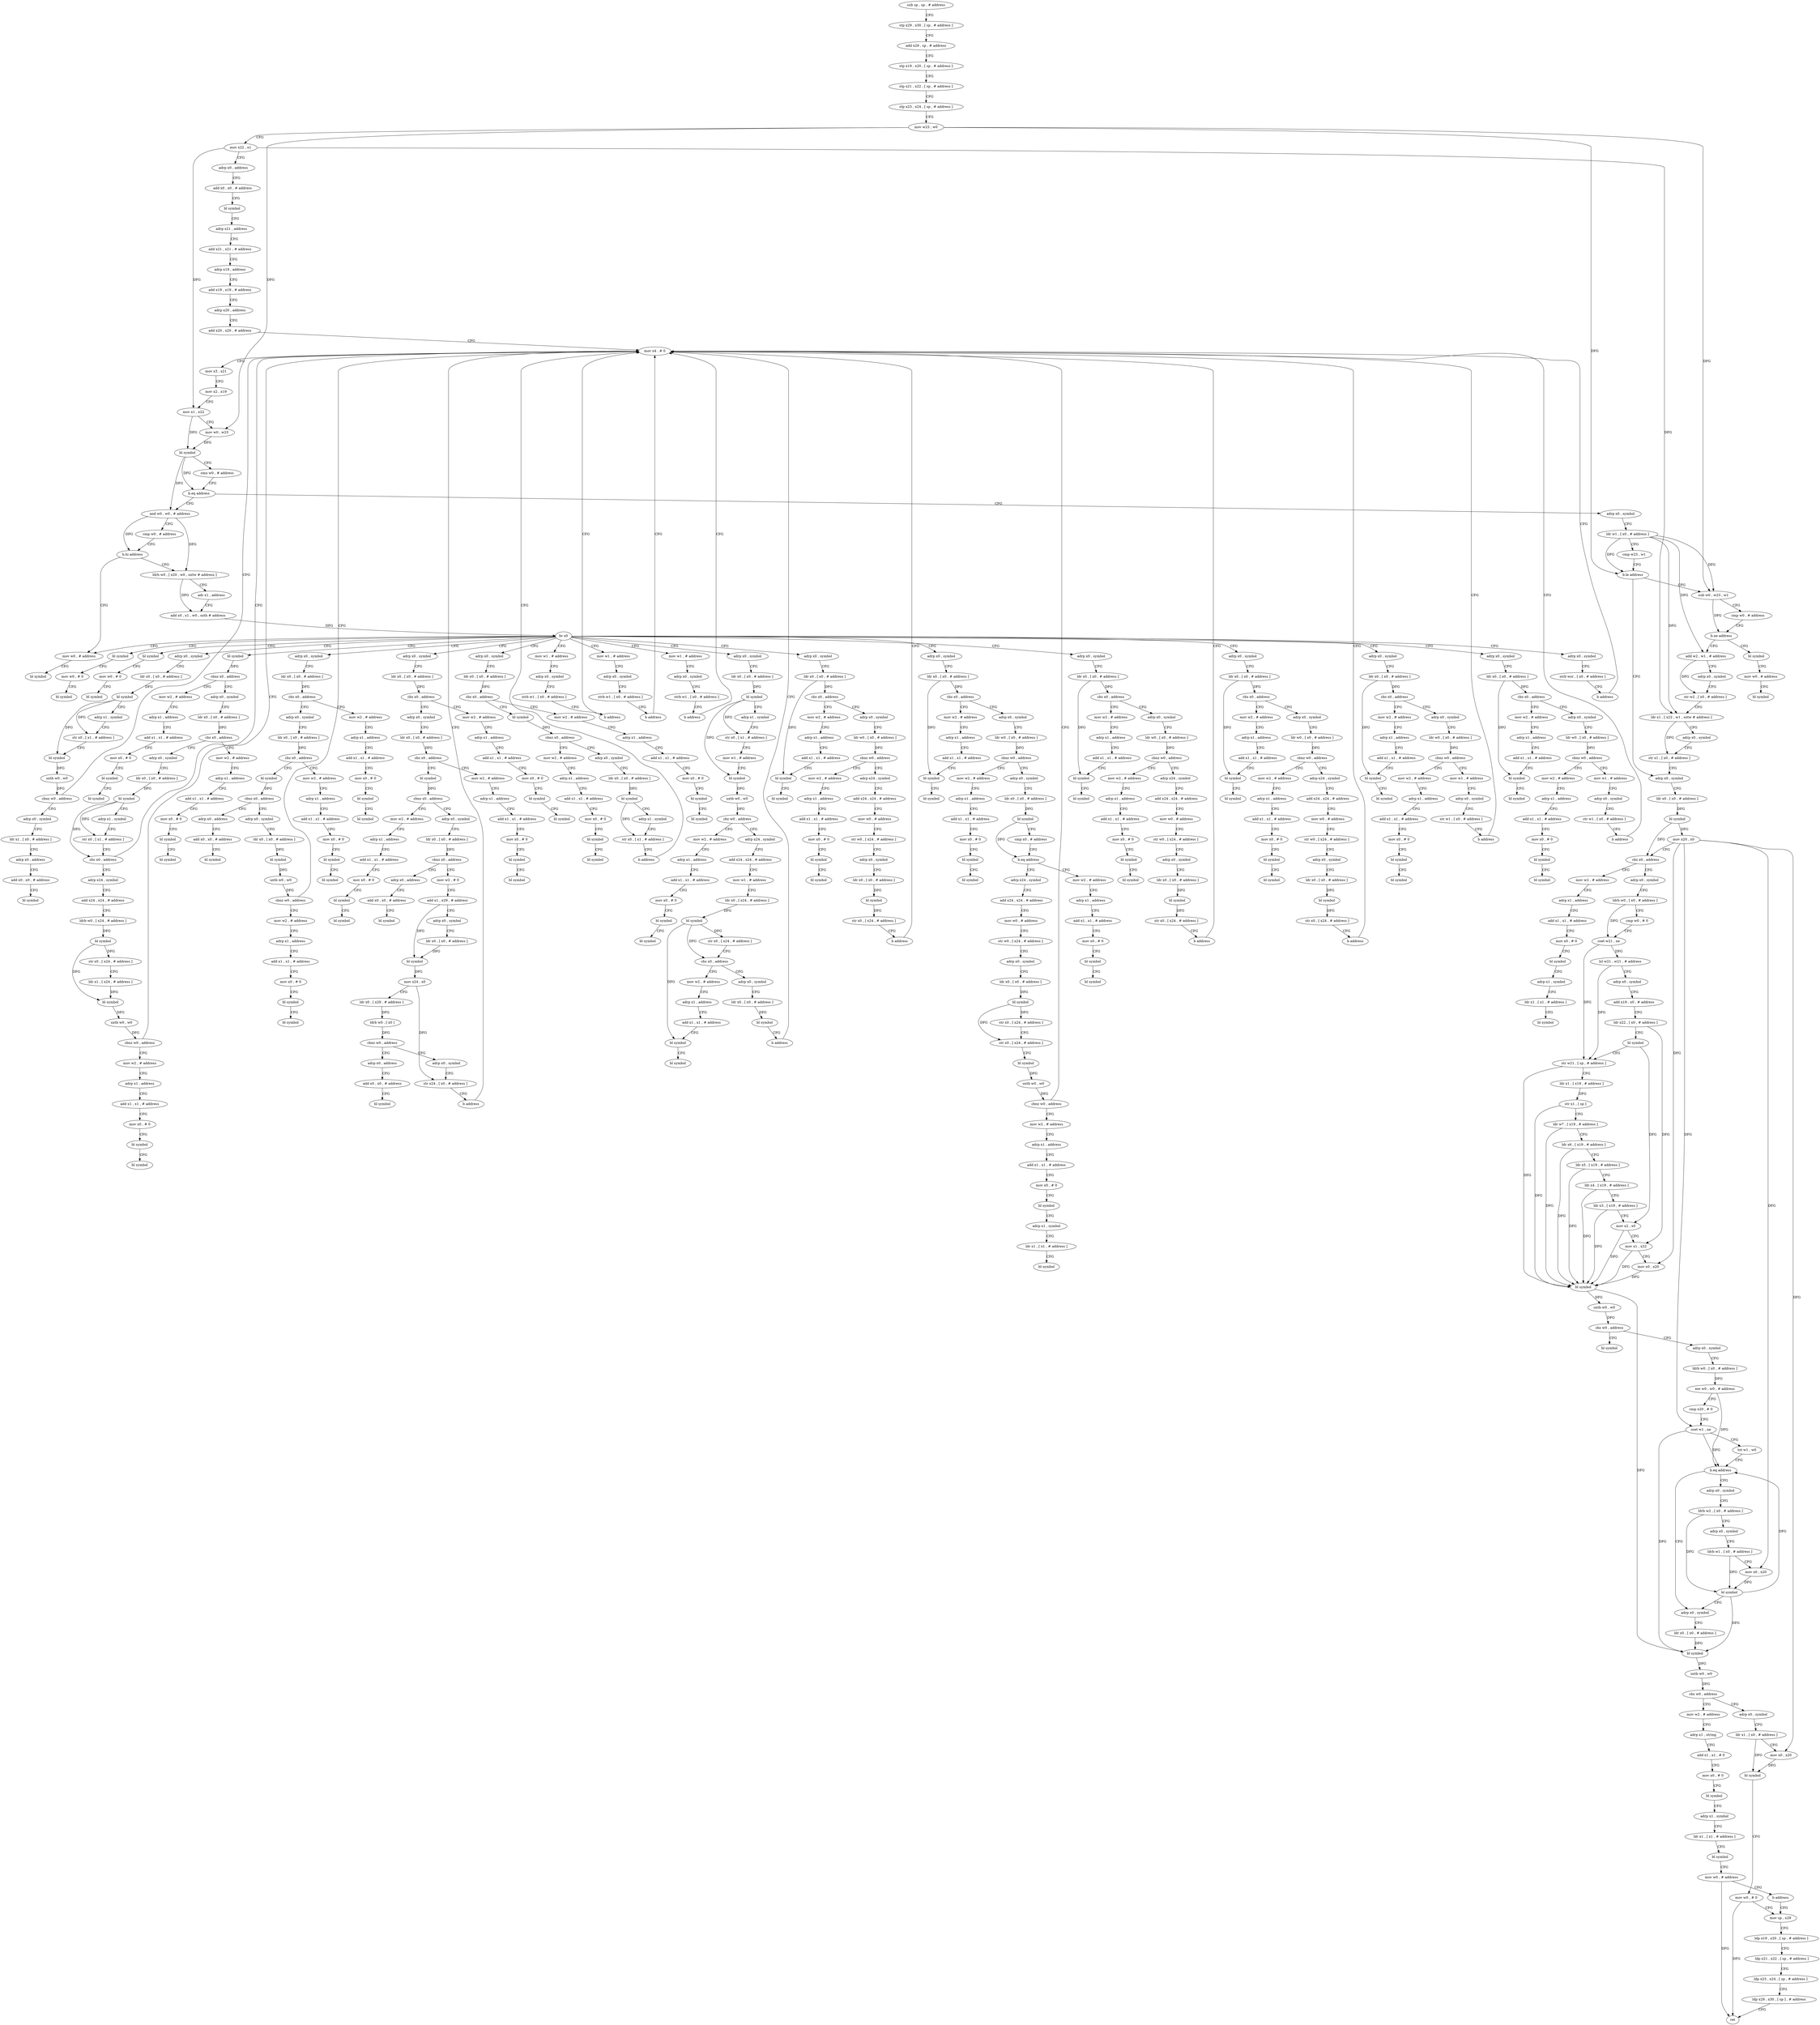 digraph "func" {
"4216676" [label = "sub sp , sp , # address" ]
"4216680" [label = "stp x29 , x30 , [ sp , # address ]" ]
"4216684" [label = "add x29 , sp , # address" ]
"4216688" [label = "stp x19 , x20 , [ sp , # address ]" ]
"4216692" [label = "stp x21 , x22 , [ sp , # address ]" ]
"4216696" [label = "stp x23 , x24 , [ sp , # address ]" ]
"4216700" [label = "mov w23 , w0" ]
"4216704" [label = "mov x22 , x1" ]
"4216708" [label = "adrp x0 , address" ]
"4216712" [label = "add x0 , x0 , # address" ]
"4216716" [label = "bl symbol" ]
"4216720" [label = "adrp x21 , address" ]
"4216724" [label = "add x21 , x21 , # address" ]
"4216728" [label = "adrp x19 , address" ]
"4216732" [label = "add x19 , x19 , # address" ]
"4216736" [label = "adrp x20 , address" ]
"4216740" [label = "add x20 , x20 , # address" ]
"4216744" [label = "mov x4 , # 0" ]
"4218408" [label = "adrp x0 , symbol" ]
"4218412" [label = "ldr w1 , [ x0 , # address ]" ]
"4218416" [label = "cmp w23 , w1" ]
"4218420" [label = "b.le address" ]
"4218460" [label = "adrp x0 , symbol" ]
"4218424" [label = "sub w0 , w23 , w1" ]
"4216776" [label = "and w0 , w0 , # address" ]
"4216780" [label = "cmp w0 , # address" ]
"4216784" [label = "b.hi address" ]
"4218400" [label = "mov w0 , # address" ]
"4216788" [label = "ldrh w0 , [ x20 , w0 , uxtw # address ]" ]
"4218464" [label = "ldr x0 , [ x0 , # address ]" ]
"4218468" [label = "bl symbol" ]
"4218472" [label = "mov x20 , x0" ]
"4218476" [label = "cbz x0 , address" ]
"4218700" [label = "mov w2 , # address" ]
"4218480" [label = "adrp x0 , symbol" ]
"4218428" [label = "cmp w0 , # address" ]
"4218432" [label = "b.ne address" ]
"4218688" [label = "bl symbol" ]
"4218436" [label = "add w2 , w1 , # address" ]
"4218404" [label = "bl symbol" ]
"4216792" [label = "adr x1 , address" ]
"4216796" [label = "add x0 , x1 , w0 , sxth # address" ]
"4216800" [label = "br x0" ]
"4216804" [label = "bl symbol" ]
"4216816" [label = "bl symbol" ]
"4216828" [label = "adrp x0 , symbol" ]
"4216884" [label = "bl symbol" ]
"4217044" [label = "adrp x0 , symbol" ]
"4217188" [label = "adrp x0 , symbol" ]
"4217388" [label = "adrp x0 , symbol" ]
"4217484" [label = "mov w1 , # address" ]
"4217500" [label = "mov w1 , # address" ]
"4217516" [label = "mov w1 , # address" ]
"4217532" [label = "adrp x0 , symbol" ]
"4217664" [label = "adrp x0 , symbol" ]
"4217776" [label = "adrp x0 , symbol" ]
"4217980" [label = "adrp x0 , symbol" ]
"4218092" [label = "adrp x0 , symbol" ]
"4218204" [label = "adrp x0 , symbol" ]
"4218296" [label = "adrp x0 , symbol" ]
"4218388" [label = "adrp x0 , symbol" ]
"4218704" [label = "adrp x1 , address" ]
"4218708" [label = "add x1 , x1 , # address" ]
"4218712" [label = "mov x0 , # 0" ]
"4218716" [label = "bl symbol" ]
"4218720" [label = "adrp x1 , symbol" ]
"4218724" [label = "ldr x1 , [ x1 , # address ]" ]
"4218728" [label = "bl symbol" ]
"4218484" [label = "ldrb w0 , [ x0 , # address ]" ]
"4218488" [label = "cmp w0 , # 0" ]
"4218492" [label = "cset w21 , ne" ]
"4218496" [label = "lsl w21 , w21 , # address" ]
"4218500" [label = "adrp x0 , symbol" ]
"4218504" [label = "add x19 , x0 , # address" ]
"4218508" [label = "ldr x22 , [ x0 , # address ]" ]
"4218512" [label = "bl symbol" ]
"4218516" [label = "str w21 , [ sp , # address ]" ]
"4218520" [label = "ldr x1 , [ x19 , # address ]" ]
"4218524" [label = "str x1 , [ sp ]" ]
"4218528" [label = "ldr w7 , [ x19 , # address ]" ]
"4218532" [label = "ldr x6 , [ x19 , # address ]" ]
"4218536" [label = "ldr x5 , [ x19 , # address ]" ]
"4218540" [label = "ldr x4 , [ x19 , # address ]" ]
"4218544" [label = "ldr x3 , [ x19 , # address ]" ]
"4218548" [label = "mov x2 , x0" ]
"4218552" [label = "mov x1 , x22" ]
"4218556" [label = "mov x0 , x20" ]
"4218560" [label = "bl symbol" ]
"4218564" [label = "uxtb w0 , w0" ]
"4218568" [label = "cbz w0 , address" ]
"4218736" [label = "bl symbol" ]
"4218572" [label = "adrp x0 , symbol" ]
"4218692" [label = "mov w0 , # address" ]
"4218696" [label = "bl symbol" ]
"4218440" [label = "adrp x0 , symbol" ]
"4218444" [label = "str w2 , [ x0 , # address ]" ]
"4218448" [label = "ldr x1 , [ x22 , w1 , sxtw # address ]" ]
"4218452" [label = "adrp x0 , symbol" ]
"4218456" [label = "str x1 , [ x0 , # address ]" ]
"4216808" [label = "mov w0 , # 0" ]
"4216812" [label = "bl symbol" ]
"4216820" [label = "mov w0 , # 0" ]
"4216824" [label = "bl symbol" ]
"4216832" [label = "ldr x0 , [ x0 , # address ]" ]
"4216836" [label = "bl symbol" ]
"4216840" [label = "adrp x1 , symbol" ]
"4216844" [label = "str x0 , [ x1 , # address ]" ]
"4216848" [label = "bl symbol" ]
"4216852" [label = "uxtb w0 , w0" ]
"4216856" [label = "cbnz w0 , address" ]
"4216860" [label = "adrp x0 , symbol" ]
"4216888" [label = "cbnz x0 , address" ]
"4217016" [label = "mov w2 , # address" ]
"4216892" [label = "adrp x0 , symbol" ]
"4217048" [label = "ldr x0 , [ x0 , # address ]" ]
"4217052" [label = "cbz x0 , address" ]
"4217080" [label = "adrp x0 , symbol" ]
"4217056" [label = "mov w2 , # address" ]
"4217192" [label = "ldr x0 , [ x0 , # address ]" ]
"4217196" [label = "cbz x0 , address" ]
"4217224" [label = "adrp x0 , symbol" ]
"4217200" [label = "mov w2 , # address" ]
"4217392" [label = "ldr x0 , [ x0 , # address ]" ]
"4217396" [label = "cbz x0 , address" ]
"4217424" [label = "bl symbol" ]
"4217400" [label = "mov w2 , # address" ]
"4217488" [label = "adrp x0 , symbol" ]
"4217492" [label = "strb w1 , [ x0 , # address ]" ]
"4217496" [label = "b address" ]
"4217504" [label = "adrp x0 , symbol" ]
"4217508" [label = "strb w1 , [ x0 , # address ]" ]
"4217512" [label = "b address" ]
"4217520" [label = "adrp x0 , symbol" ]
"4217524" [label = "strb w1 , [ x0 , # address ]" ]
"4217528" [label = "b address" ]
"4217536" [label = "ldr x0 , [ x0 , # address ]" ]
"4217540" [label = "bl symbol" ]
"4217544" [label = "adrp x1 , symbol" ]
"4217548" [label = "str x0 , [ x1 , # address ]" ]
"4217552" [label = "mov w1 , # address" ]
"4217556" [label = "bl symbol" ]
"4217560" [label = "uxtb w0 , w0" ]
"4217564" [label = "cbz w0 , address" ]
"4217612" [label = "mov w2 , # address" ]
"4217568" [label = "adrp x24 , symbol" ]
"4217668" [label = "ldr x0 , [ x0 , # address ]" ]
"4217672" [label = "cbz x0 , address" ]
"4217724" [label = "mov w2 , # address" ]
"4217676" [label = "adrp x0 , symbol" ]
"4217780" [label = "ldr x0 , [ x0 , # address ]" ]
"4217784" [label = "cbz x0 , address" ]
"4217928" [label = "mov w2 , # address" ]
"4217788" [label = "adrp x0 , symbol" ]
"4217984" [label = "ldr x0 , [ x0 , # address ]" ]
"4217988" [label = "cbz x0 , address" ]
"4218040" [label = "mov w2 , # address" ]
"4217992" [label = "adrp x0 , symbol" ]
"4218096" [label = "ldr x0 , [ x0 , # address ]" ]
"4218100" [label = "cbz x0 , address" ]
"4218152" [label = "mov w2 , # address" ]
"4218104" [label = "adrp x0 , symbol" ]
"4218208" [label = "ldr x0 , [ x0 , # address ]" ]
"4218212" [label = "cbz x0 , address" ]
"4218244" [label = "mov w2 , # address" ]
"4218216" [label = "adrp x0 , symbol" ]
"4218300" [label = "ldr x0 , [ x0 , # address ]" ]
"4218304" [label = "cbz x0 , address" ]
"4218336" [label = "mov w2 , # address" ]
"4218308" [label = "adrp x0 , symbol" ]
"4218392" [label = "strb wzr , [ x0 , # address ]" ]
"4218396" [label = "b address" ]
"4218576" [label = "ldrb w0 , [ x0 , # address ]" ]
"4218580" [label = "eor w0 , w0 , # address" ]
"4218584" [label = "cmp x20 , # 0" ]
"4218588" [label = "cset w1 , ne" ]
"4218592" [label = "tst w1 , w0" ]
"4218596" [label = "b.eq address" ]
"4218624" [label = "adrp x0 , symbol" ]
"4218600" [label = "adrp x0 , symbol" ]
"4216748" [label = "mov x3 , x21" ]
"4216752" [label = "mov x2 , x19" ]
"4216756" [label = "mov x1 , x22" ]
"4216760" [label = "mov w0 , w23" ]
"4216764" [label = "bl symbol" ]
"4216768" [label = "cmn w0 , # address" ]
"4216772" [label = "b.eq address" ]
"4216864" [label = "ldr x1 , [ x0 , # address ]" ]
"4216868" [label = "adrp x0 , address" ]
"4216872" [label = "add x0 , x0 , # address" ]
"4216876" [label = "bl symbol" ]
"4217020" [label = "adrp x1 , address" ]
"4217024" [label = "add x1 , x1 , # address" ]
"4217028" [label = "mov x0 , # 0" ]
"4217032" [label = "bl symbol" ]
"4217036" [label = "bl symbol" ]
"4216896" [label = "ldr x0 , [ x0 , # address ]" ]
"4216900" [label = "cbz x0 , address" ]
"4216928" [label = "adrp x0 , symbol" ]
"4216904" [label = "mov w2 , # address" ]
"4217084" [label = "ldr x0 , [ x0 , # address ]" ]
"4217088" [label = "cbz x0 , address" ]
"4217116" [label = "bl symbol" ]
"4217092" [label = "mov w2 , # address" ]
"4217060" [label = "adrp x1 , address" ]
"4217064" [label = "add x1 , x1 , # address" ]
"4217068" [label = "mov x0 , # 0" ]
"4217072" [label = "bl symbol" ]
"4217076" [label = "bl symbol" ]
"4217228" [label = "ldr x0 , [ x0 , # address ]" ]
"4217232" [label = "cbz x0 , address" ]
"4217260" [label = "bl symbol" ]
"4217236" [label = "mov w2 , # address" ]
"4217204" [label = "adrp x1 , address" ]
"4217208" [label = "add x1 , x1 , # address" ]
"4217212" [label = "mov x0 , # 0" ]
"4217216" [label = "bl symbol" ]
"4217220" [label = "bl symbol" ]
"4217428" [label = "cbnz x0 , address" ]
"4217456" [label = "mov w2 , # address" ]
"4217432" [label = "adrp x0 , symbol" ]
"4217404" [label = "adrp x1 , address" ]
"4217408" [label = "add x1 , x1 , # address" ]
"4217412" [label = "mov x0 , # 0" ]
"4217416" [label = "bl symbol" ]
"4217420" [label = "bl symbol" ]
"4217616" [label = "adrp x1 , address" ]
"4217620" [label = "add x1 , x1 , # address" ]
"4217624" [label = "mov x0 , # 0" ]
"4217628" [label = "bl symbol" ]
"4217632" [label = "bl symbol" ]
"4217572" [label = "add x24 , x24 , # address" ]
"4217576" [label = "mov w1 , # address" ]
"4217580" [label = "ldr x0 , [ x24 , # address ]" ]
"4217584" [label = "bl symbol" ]
"4217588" [label = "str x0 , [ x24 , # address ]" ]
"4217592" [label = "cbz x0 , address" ]
"4217640" [label = "mov w2 , # address" ]
"4217596" [label = "adrp x0 , symbol" ]
"4217728" [label = "adrp x1 , address" ]
"4217732" [label = "add x1 , x1 , # address" ]
"4217736" [label = "bl symbol" ]
"4217740" [label = "bl symbol" ]
"4217680" [label = "ldr w0 , [ x0 , # address ]" ]
"4217684" [label = "cbnz w0 , address" ]
"4217748" [label = "mov w2 , # address" ]
"4217688" [label = "adrp x24 , symbol" ]
"4217932" [label = "adrp x1 , address" ]
"4217936" [label = "add x1 , x1 , # address" ]
"4217940" [label = "bl symbol" ]
"4217944" [label = "bl symbol" ]
"4217792" [label = "ldr w0 , [ x0 , # address ]" ]
"4217796" [label = "cbnz w0 , address" ]
"4217952" [label = "mov w2 , # address" ]
"4217800" [label = "adrp x0 , symbol" ]
"4218044" [label = "adrp x1 , address" ]
"4218048" [label = "add x1 , x1 , # address" ]
"4218052" [label = "bl symbol" ]
"4218056" [label = "bl symbol" ]
"4217996" [label = "ldr w0 , [ x0 , # address ]" ]
"4218000" [label = "cbnz w0 , address" ]
"4218064" [label = "mov w2 , # address" ]
"4218004" [label = "adrp x24 , symbol" ]
"4218156" [label = "adrp x1 , address" ]
"4218160" [label = "add x1 , x1 , # address" ]
"4218164" [label = "bl symbol" ]
"4218168" [label = "bl symbol" ]
"4218108" [label = "ldr w0 , [ x0 , # address ]" ]
"4218112" [label = "cbnz w0 , address" ]
"4218176" [label = "mov w2 , # address" ]
"4218116" [label = "adrp x24 , symbol" ]
"4218248" [label = "adrp x1 , address" ]
"4218252" [label = "add x1 , x1 , # address" ]
"4218256" [label = "bl symbol" ]
"4218260" [label = "bl symbol" ]
"4218220" [label = "ldr w0 , [ x0 , # address ]" ]
"4218224" [label = "cbnz w0 , address" ]
"4218268" [label = "mov w2 , # address" ]
"4218228" [label = "mov w1 , # address" ]
"4218340" [label = "adrp x1 , address" ]
"4218344" [label = "add x1 , x1 , # address" ]
"4218348" [label = "bl symbol" ]
"4218352" [label = "bl symbol" ]
"4218312" [label = "ldr w0 , [ x0 , # address ]" ]
"4218316" [label = "cbnz w0 , address" ]
"4218360" [label = "mov w2 , # address" ]
"4218320" [label = "mov w1 , # address" ]
"4218628" [label = "ldr x0 , [ x0 , # address ]" ]
"4218632" [label = "bl symbol" ]
"4218636" [label = "uxtb w0 , w0" ]
"4218640" [label = "cbz w0 , address" ]
"4218744" [label = "mov w2 , # address" ]
"4218644" [label = "adrp x0 , symbol" ]
"4218604" [label = "ldrb w2 , [ x0 , # address ]" ]
"4218608" [label = "adrp x0 , symbol" ]
"4218612" [label = "ldrb w1 , [ x0 , # address ]" ]
"4218616" [label = "mov x0 , x20" ]
"4218620" [label = "bl symbol" ]
"4216932" [label = "ldr x0 , [ x0 , # address ]" ]
"4216936" [label = "bl symbol" ]
"4216940" [label = "adrp x1 , symbol" ]
"4216944" [label = "str x0 , [ x1 , # address ]" ]
"4216948" [label = "cbz x0 , address" ]
"4216952" [label = "adrp x24 , symbol" ]
"4216908" [label = "adrp x1 , address" ]
"4216912" [label = "add x1 , x1 , # address" ]
"4216916" [label = "mov x0 , # 0" ]
"4216920" [label = "bl symbol" ]
"4216924" [label = "bl symbol" ]
"4217120" [label = "cbnz x0 , address" ]
"4217172" [label = "adrp x0 , address" ]
"4217124" [label = "adrp x0 , symbol" ]
"4217096" [label = "adrp x1 , address" ]
"4217100" [label = "add x1 , x1 , # address" ]
"4217104" [label = "mov x0 , # 0" ]
"4217108" [label = "bl symbol" ]
"4217112" [label = "bl symbol" ]
"4217264" [label = "cbnz x0 , address" ]
"4217328" [label = "mov w2 , # address" ]
"4217268" [label = "adrp x0 , symbol" ]
"4217240" [label = "adrp x1 , address" ]
"4217244" [label = "add x1 , x1 , # address" ]
"4217248" [label = "mov x0 , # 0" ]
"4217252" [label = "bl symbol" ]
"4217256" [label = "bl symbol" ]
"4217460" [label = "adrp x1 , address" ]
"4217464" [label = "add x1 , x1 , # address" ]
"4217468" [label = "mov x0 , # 0" ]
"4217472" [label = "bl symbol" ]
"4217476" [label = "bl symbol" ]
"4217436" [label = "ldr x0 , [ x0 , # address ]" ]
"4217440" [label = "bl symbol" ]
"4217444" [label = "adrp x1 , symbol" ]
"4217448" [label = "str x0 , [ x1 , # address ]" ]
"4217452" [label = "b address" ]
"4217644" [label = "adrp x1 , address" ]
"4217648" [label = "add x1 , x1 , # address" ]
"4217652" [label = "bl symbol" ]
"4217656" [label = "bl symbol" ]
"4217600" [label = "ldr x0 , [ x0 , # address ]" ]
"4217604" [label = "bl symbol" ]
"4217608" [label = "b address" ]
"4217752" [label = "adrp x1 , address" ]
"4217756" [label = "add x1 , x1 , # address" ]
"4217760" [label = "mov x0 , # 0" ]
"4217764" [label = "bl symbol" ]
"4217768" [label = "bl symbol" ]
"4217692" [label = "add x24 , x24 , # address" ]
"4217696" [label = "mov w0 , # address" ]
"4217700" [label = "str w0 , [ x24 , # address ]" ]
"4217704" [label = "adrp x0 , symbol" ]
"4217708" [label = "ldr x0 , [ x0 , # address ]" ]
"4217712" [label = "bl symbol" ]
"4217716" [label = "str x0 , [ x24 , # address ]" ]
"4217720" [label = "b address" ]
"4217956" [label = "adrp x1 , address" ]
"4217960" [label = "add x1 , x1 , # address" ]
"4217964" [label = "mov x0 , # 0" ]
"4217968" [label = "bl symbol" ]
"4217972" [label = "bl symbol" ]
"4217804" [label = "ldr x0 , [ x0 , # address ]" ]
"4217808" [label = "bl symbol" ]
"4217812" [label = "cmp x0 , # address" ]
"4217816" [label = "b.eq address" ]
"4217844" [label = "adrp x24 , symbol" ]
"4217820" [label = "mov w2 , # address" ]
"4218068" [label = "adrp x1 , address" ]
"4218072" [label = "add x1 , x1 , # address" ]
"4218076" [label = "mov x0 , # 0" ]
"4218080" [label = "bl symbol" ]
"4218084" [label = "bl symbol" ]
"4218008" [label = "add x24 , x24 , # address" ]
"4218012" [label = "mov w0 , # address" ]
"4218016" [label = "str w0 , [ x24 , # address ]" ]
"4218020" [label = "adrp x0 , symbol" ]
"4218024" [label = "ldr x0 , [ x0 , # address ]" ]
"4218028" [label = "bl symbol" ]
"4218032" [label = "str x0 , [ x24 , # address ]" ]
"4218036" [label = "b address" ]
"4218180" [label = "adrp x1 , address" ]
"4218184" [label = "add x1 , x1 , # address" ]
"4218188" [label = "mov x0 , # 0" ]
"4218192" [label = "bl symbol" ]
"4218196" [label = "bl symbol" ]
"4218120" [label = "add x24 , x24 , # address" ]
"4218124" [label = "mov w0 , # address" ]
"4218128" [label = "str w0 , [ x24 , # address ]" ]
"4218132" [label = "adrp x0 , symbol" ]
"4218136" [label = "ldr x0 , [ x0 , # address ]" ]
"4218140" [label = "bl symbol" ]
"4218144" [label = "str x0 , [ x24 , # address ]" ]
"4218148" [label = "b address" ]
"4218272" [label = "adrp x1 , address" ]
"4218276" [label = "add x1 , x1 , # address" ]
"4218280" [label = "mov x0 , # 0" ]
"4218284" [label = "bl symbol" ]
"4218288" [label = "bl symbol" ]
"4218232" [label = "adrp x0 , symbol" ]
"4218236" [label = "str w1 , [ x0 , # address ]" ]
"4218240" [label = "b address" ]
"4218364" [label = "adrp x1 , address" ]
"4218368" [label = "add x1 , x1 , # address" ]
"4218372" [label = "mov x0 , # 0" ]
"4218376" [label = "bl symbol" ]
"4218380" [label = "bl symbol" ]
"4218324" [label = "adrp x0 , symbol" ]
"4218328" [label = "str w1 , [ x0 , # address ]" ]
"4218332" [label = "b address" ]
"4218748" [label = "adrp x1 , string" ]
"4218752" [label = "add x1 , x1 , # 0" ]
"4218756" [label = "mov x0 , # 0" ]
"4218760" [label = "bl symbol" ]
"4218764" [label = "adrp x1 , symbol" ]
"4218768" [label = "ldr x1 , [ x1 , # address ]" ]
"4218772" [label = "bl symbol" ]
"4218776" [label = "mov w0 , # address" ]
"4218780" [label = "b address" ]
"4218664" [label = "mov sp , x29" ]
"4218648" [label = "ldr x1 , [ x0 , # address ]" ]
"4218652" [label = "mov x0 , x20" ]
"4218656" [label = "bl symbol" ]
"4218660" [label = "mov w0 , # 0" ]
"4216956" [label = "add x24 , x24 , # address" ]
"4216960" [label = "ldrb w0 , [ x24 , # address ]" ]
"4216964" [label = "bl symbol" ]
"4216968" [label = "str x0 , [ x24 , # address ]" ]
"4216972" [label = "ldr x1 , [ x24 , # address ]" ]
"4216976" [label = "bl symbol" ]
"4216980" [label = "uxtb w0 , w0" ]
"4216984" [label = "cbnz w0 , address" ]
"4216988" [label = "mov w2 , # address" ]
"4217176" [label = "add x0 , x0 , # address" ]
"4217180" [label = "bl symbol" ]
"4217128" [label = "ldr x0 , [ x0 , # address ]" ]
"4217132" [label = "bl symbol" ]
"4217136" [label = "uxtb w0 , w0" ]
"4217140" [label = "cbnz w0 , address" ]
"4217144" [label = "mov w2 , # address" ]
"4217332" [label = "adrp x1 , address" ]
"4217336" [label = "add x1 , x1 , # address" ]
"4217340" [label = "mov x0 , # 0" ]
"4217344" [label = "bl symbol" ]
"4217348" [label = "bl symbol" ]
"4217272" [label = "ldr x0 , [ x0 , # address ]" ]
"4217276" [label = "cbnz x0 , address" ]
"4217356" [label = "adrp x0 , address" ]
"4217280" [label = "mov w2 , # 0" ]
"4217848" [label = "add x24 , x24 , # address" ]
"4217852" [label = "mov w0 , # address" ]
"4217856" [label = "str w0 , [ x24 , # address ]" ]
"4217860" [label = "adrp x0 , symbol" ]
"4217864" [label = "ldr x0 , [ x0 , # address ]" ]
"4217868" [label = "bl symbol" ]
"4217872" [label = "str x0 , [ x24 , # address ]" ]
"4217876" [label = "str x0 , [ x24 , # address ]" ]
"4217880" [label = "bl symbol" ]
"4217884" [label = "uxtb w0 , w0" ]
"4217888" [label = "cbnz w0 , address" ]
"4217892" [label = "mov w2 , # address" ]
"4217824" [label = "adrp x1 , address" ]
"4217828" [label = "add x1 , x1 , # address" ]
"4217832" [label = "mov x0 , # 0" ]
"4217836" [label = "bl symbol" ]
"4217840" [label = "bl symbol" ]
"4218668" [label = "ldp x19 , x20 , [ sp , # address ]" ]
"4218672" [label = "ldp x21 , x22 , [ sp , # address ]" ]
"4218676" [label = "ldp x23 , x24 , [ sp , # address ]" ]
"4218680" [label = "ldp x29 , x30 , [ sp ] , # address" ]
"4218684" [label = "ret" ]
"4216992" [label = "adrp x1 , address" ]
"4216996" [label = "add x1 , x1 , # address" ]
"4217000" [label = "mov x0 , # 0" ]
"4217004" [label = "bl symbol" ]
"4217008" [label = "bl symbol" ]
"4217148" [label = "adrp x1 , address" ]
"4217152" [label = "add x1 , x1 , # address" ]
"4217156" [label = "mov x0 , # 0" ]
"4217160" [label = "bl symbol" ]
"4217164" [label = "bl symbol" ]
"4217360" [label = "add x0 , x0 , # address" ]
"4217364" [label = "bl symbol" ]
"4217284" [label = "add x1 , x29 , # address" ]
"4217288" [label = "adrp x0 , symbol" ]
"4217292" [label = "ldr x0 , [ x0 , # address ]" ]
"4217296" [label = "bl symbol" ]
"4217300" [label = "mov x24 , x0" ]
"4217304" [label = "ldr x0 , [ x29 , # address ]" ]
"4217308" [label = "ldrb w0 , [ x0 ]" ]
"4217312" [label = "cbnz w0 , address" ]
"4217372" [label = "adrp x0 , address" ]
"4217316" [label = "adrp x0 , symbol" ]
"4217896" [label = "adrp x1 , address" ]
"4217900" [label = "add x1 , x1 , # address" ]
"4217904" [label = "mov x0 , # 0" ]
"4217908" [label = "bl symbol" ]
"4217912" [label = "adrp x1 , symbol" ]
"4217916" [label = "ldr x1 , [ x1 , # address ]" ]
"4217920" [label = "bl symbol" ]
"4217376" [label = "add x0 , x0 , # address" ]
"4217380" [label = "bl symbol" ]
"4217320" [label = "str x24 , [ x0 , # address ]" ]
"4217324" [label = "b address" ]
"4216676" -> "4216680" [ label = "CFG" ]
"4216680" -> "4216684" [ label = "CFG" ]
"4216684" -> "4216688" [ label = "CFG" ]
"4216688" -> "4216692" [ label = "CFG" ]
"4216692" -> "4216696" [ label = "CFG" ]
"4216696" -> "4216700" [ label = "CFG" ]
"4216700" -> "4216704" [ label = "CFG" ]
"4216700" -> "4216760" [ label = "DFG" ]
"4216700" -> "4218420" [ label = "DFG" ]
"4216700" -> "4218424" [ label = "DFG" ]
"4216704" -> "4216708" [ label = "CFG" ]
"4216704" -> "4216756" [ label = "DFG" ]
"4216704" -> "4218448" [ label = "DFG" ]
"4216708" -> "4216712" [ label = "CFG" ]
"4216712" -> "4216716" [ label = "CFG" ]
"4216716" -> "4216720" [ label = "CFG" ]
"4216720" -> "4216724" [ label = "CFG" ]
"4216724" -> "4216728" [ label = "CFG" ]
"4216728" -> "4216732" [ label = "CFG" ]
"4216732" -> "4216736" [ label = "CFG" ]
"4216736" -> "4216740" [ label = "CFG" ]
"4216740" -> "4216744" [ label = "CFG" ]
"4216744" -> "4216748" [ label = "CFG" ]
"4218408" -> "4218412" [ label = "CFG" ]
"4218412" -> "4218416" [ label = "CFG" ]
"4218412" -> "4218420" [ label = "DFG" ]
"4218412" -> "4218424" [ label = "DFG" ]
"4218412" -> "4218436" [ label = "DFG" ]
"4218412" -> "4218448" [ label = "DFG" ]
"4218416" -> "4218420" [ label = "CFG" ]
"4218420" -> "4218460" [ label = "CFG" ]
"4218420" -> "4218424" [ label = "CFG" ]
"4218460" -> "4218464" [ label = "CFG" ]
"4218424" -> "4218428" [ label = "CFG" ]
"4218424" -> "4218432" [ label = "DFG" ]
"4216776" -> "4216780" [ label = "CFG" ]
"4216776" -> "4216784" [ label = "DFG" ]
"4216776" -> "4216788" [ label = "DFG" ]
"4216780" -> "4216784" [ label = "CFG" ]
"4216784" -> "4218400" [ label = "CFG" ]
"4216784" -> "4216788" [ label = "CFG" ]
"4218400" -> "4218404" [ label = "CFG" ]
"4216788" -> "4216792" [ label = "CFG" ]
"4216788" -> "4216796" [ label = "DFG" ]
"4218464" -> "4218468" [ label = "DFG" ]
"4218468" -> "4218472" [ label = "DFG" ]
"4218468" -> "4218476" [ label = "DFG" ]
"4218472" -> "4218476" [ label = "CFG" ]
"4218472" -> "4218556" [ label = "DFG" ]
"4218472" -> "4218588" [ label = "DFG" ]
"4218472" -> "4218616" [ label = "DFG" ]
"4218472" -> "4218652" [ label = "DFG" ]
"4218476" -> "4218700" [ label = "CFG" ]
"4218476" -> "4218480" [ label = "CFG" ]
"4218700" -> "4218704" [ label = "CFG" ]
"4218480" -> "4218484" [ label = "CFG" ]
"4218428" -> "4218432" [ label = "CFG" ]
"4218432" -> "4218688" [ label = "CFG" ]
"4218432" -> "4218436" [ label = "CFG" ]
"4218688" -> "4218692" [ label = "CFG" ]
"4218436" -> "4218440" [ label = "CFG" ]
"4218436" -> "4218444" [ label = "DFG" ]
"4216792" -> "4216796" [ label = "CFG" ]
"4216796" -> "4216800" [ label = "DFG" ]
"4216800" -> "4216804" [ label = "CFG" ]
"4216800" -> "4216816" [ label = "CFG" ]
"4216800" -> "4216828" [ label = "CFG" ]
"4216800" -> "4216884" [ label = "CFG" ]
"4216800" -> "4217044" [ label = "CFG" ]
"4216800" -> "4217188" [ label = "CFG" ]
"4216800" -> "4217388" [ label = "CFG" ]
"4216800" -> "4217484" [ label = "CFG" ]
"4216800" -> "4217500" [ label = "CFG" ]
"4216800" -> "4217516" [ label = "CFG" ]
"4216800" -> "4217532" [ label = "CFG" ]
"4216800" -> "4217664" [ label = "CFG" ]
"4216800" -> "4217776" [ label = "CFG" ]
"4216800" -> "4217980" [ label = "CFG" ]
"4216800" -> "4218092" [ label = "CFG" ]
"4216800" -> "4218204" [ label = "CFG" ]
"4216800" -> "4218296" [ label = "CFG" ]
"4216800" -> "4218388" [ label = "CFG" ]
"4216800" -> "4218400" [ label = "CFG" ]
"4216804" -> "4216808" [ label = "CFG" ]
"4216816" -> "4216820" [ label = "CFG" ]
"4216828" -> "4216832" [ label = "CFG" ]
"4216884" -> "4216888" [ label = "DFG" ]
"4217044" -> "4217048" [ label = "CFG" ]
"4217188" -> "4217192" [ label = "CFG" ]
"4217388" -> "4217392" [ label = "CFG" ]
"4217484" -> "4217488" [ label = "CFG" ]
"4217500" -> "4217504" [ label = "CFG" ]
"4217516" -> "4217520" [ label = "CFG" ]
"4217532" -> "4217536" [ label = "CFG" ]
"4217664" -> "4217668" [ label = "CFG" ]
"4217776" -> "4217780" [ label = "CFG" ]
"4217980" -> "4217984" [ label = "CFG" ]
"4218092" -> "4218096" [ label = "CFG" ]
"4218204" -> "4218208" [ label = "CFG" ]
"4218296" -> "4218300" [ label = "CFG" ]
"4218388" -> "4218392" [ label = "CFG" ]
"4218704" -> "4218708" [ label = "CFG" ]
"4218708" -> "4218712" [ label = "CFG" ]
"4218712" -> "4218716" [ label = "CFG" ]
"4218716" -> "4218720" [ label = "CFG" ]
"4218720" -> "4218724" [ label = "CFG" ]
"4218724" -> "4218728" [ label = "CFG" ]
"4218484" -> "4218488" [ label = "CFG" ]
"4218484" -> "4218492" [ label = "DFG" ]
"4218488" -> "4218492" [ label = "CFG" ]
"4218492" -> "4218496" [ label = "DFG" ]
"4218492" -> "4218516" [ label = "DFG" ]
"4218496" -> "4218500" [ label = "CFG" ]
"4218496" -> "4218516" [ label = "DFG" ]
"4218500" -> "4218504" [ label = "CFG" ]
"4218504" -> "4218508" [ label = "CFG" ]
"4218508" -> "4218512" [ label = "CFG" ]
"4218508" -> "4218552" [ label = "DFG" ]
"4218512" -> "4218516" [ label = "CFG" ]
"4218512" -> "4218548" [ label = "DFG" ]
"4218516" -> "4218520" [ label = "CFG" ]
"4218516" -> "4218560" [ label = "DFG" ]
"4218520" -> "4218524" [ label = "DFG" ]
"4218524" -> "4218528" [ label = "CFG" ]
"4218524" -> "4218560" [ label = "DFG" ]
"4218528" -> "4218532" [ label = "CFG" ]
"4218528" -> "4218560" [ label = "DFG" ]
"4218532" -> "4218536" [ label = "CFG" ]
"4218532" -> "4218560" [ label = "DFG" ]
"4218536" -> "4218540" [ label = "CFG" ]
"4218536" -> "4218560" [ label = "DFG" ]
"4218540" -> "4218544" [ label = "CFG" ]
"4218540" -> "4218560" [ label = "DFG" ]
"4218544" -> "4218548" [ label = "CFG" ]
"4218544" -> "4218560" [ label = "DFG" ]
"4218548" -> "4218552" [ label = "CFG" ]
"4218548" -> "4218560" [ label = "DFG" ]
"4218552" -> "4218556" [ label = "CFG" ]
"4218552" -> "4218560" [ label = "DFG" ]
"4218556" -> "4218560" [ label = "DFG" ]
"4218560" -> "4218564" [ label = "DFG" ]
"4218560" -> "4218632" [ label = "DFG" ]
"4218564" -> "4218568" [ label = "DFG" ]
"4218568" -> "4218736" [ label = "CFG" ]
"4218568" -> "4218572" [ label = "CFG" ]
"4218572" -> "4218576" [ label = "CFG" ]
"4218692" -> "4218696" [ label = "CFG" ]
"4218440" -> "4218444" [ label = "CFG" ]
"4218444" -> "4218448" [ label = "CFG" ]
"4218448" -> "4218452" [ label = "CFG" ]
"4218448" -> "4218456" [ label = "DFG" ]
"4218452" -> "4218456" [ label = "CFG" ]
"4218456" -> "4218460" [ label = "CFG" ]
"4216808" -> "4216812" [ label = "CFG" ]
"4216820" -> "4216824" [ label = "CFG" ]
"4216832" -> "4216836" [ label = "DFG" ]
"4216836" -> "4216840" [ label = "CFG" ]
"4216836" -> "4216844" [ label = "DFG" ]
"4216836" -> "4216848" [ label = "DFG" ]
"4216840" -> "4216844" [ label = "CFG" ]
"4216844" -> "4216848" [ label = "CFG" ]
"4216848" -> "4216852" [ label = "DFG" ]
"4216852" -> "4216856" [ label = "DFG" ]
"4216856" -> "4216744" [ label = "CFG" ]
"4216856" -> "4216860" [ label = "CFG" ]
"4216860" -> "4216864" [ label = "CFG" ]
"4216888" -> "4217016" [ label = "CFG" ]
"4216888" -> "4216892" [ label = "CFG" ]
"4217016" -> "4217020" [ label = "CFG" ]
"4216892" -> "4216896" [ label = "CFG" ]
"4217048" -> "4217052" [ label = "DFG" ]
"4217052" -> "4217080" [ label = "CFG" ]
"4217052" -> "4217056" [ label = "CFG" ]
"4217080" -> "4217084" [ label = "CFG" ]
"4217056" -> "4217060" [ label = "CFG" ]
"4217192" -> "4217196" [ label = "DFG" ]
"4217196" -> "4217224" [ label = "CFG" ]
"4217196" -> "4217200" [ label = "CFG" ]
"4217224" -> "4217228" [ label = "CFG" ]
"4217200" -> "4217204" [ label = "CFG" ]
"4217392" -> "4217396" [ label = "DFG" ]
"4217396" -> "4217424" [ label = "CFG" ]
"4217396" -> "4217400" [ label = "CFG" ]
"4217424" -> "4217428" [ label = "DFG" ]
"4217400" -> "4217404" [ label = "CFG" ]
"4217488" -> "4217492" [ label = "CFG" ]
"4217492" -> "4217496" [ label = "CFG" ]
"4217496" -> "4216744" [ label = "CFG" ]
"4217504" -> "4217508" [ label = "CFG" ]
"4217508" -> "4217512" [ label = "CFG" ]
"4217512" -> "4216744" [ label = "CFG" ]
"4217520" -> "4217524" [ label = "CFG" ]
"4217524" -> "4217528" [ label = "CFG" ]
"4217528" -> "4216744" [ label = "CFG" ]
"4217536" -> "4217540" [ label = "DFG" ]
"4217540" -> "4217544" [ label = "CFG" ]
"4217540" -> "4217548" [ label = "DFG" ]
"4217540" -> "4217556" [ label = "DFG" ]
"4217544" -> "4217548" [ label = "CFG" ]
"4217548" -> "4217552" [ label = "CFG" ]
"4217552" -> "4217556" [ label = "CFG" ]
"4217556" -> "4217560" [ label = "DFG" ]
"4217560" -> "4217564" [ label = "DFG" ]
"4217564" -> "4217612" [ label = "CFG" ]
"4217564" -> "4217568" [ label = "CFG" ]
"4217612" -> "4217616" [ label = "CFG" ]
"4217568" -> "4217572" [ label = "CFG" ]
"4217668" -> "4217672" [ label = "DFG" ]
"4217668" -> "4217736" [ label = "DFG" ]
"4217672" -> "4217724" [ label = "CFG" ]
"4217672" -> "4217676" [ label = "CFG" ]
"4217724" -> "4217728" [ label = "CFG" ]
"4217676" -> "4217680" [ label = "CFG" ]
"4217780" -> "4217784" [ label = "DFG" ]
"4217780" -> "4217940" [ label = "DFG" ]
"4217784" -> "4217928" [ label = "CFG" ]
"4217784" -> "4217788" [ label = "CFG" ]
"4217928" -> "4217932" [ label = "CFG" ]
"4217788" -> "4217792" [ label = "CFG" ]
"4217984" -> "4217988" [ label = "DFG" ]
"4217984" -> "4218052" [ label = "DFG" ]
"4217988" -> "4218040" [ label = "CFG" ]
"4217988" -> "4217992" [ label = "CFG" ]
"4218040" -> "4218044" [ label = "CFG" ]
"4217992" -> "4217996" [ label = "CFG" ]
"4218096" -> "4218100" [ label = "DFG" ]
"4218096" -> "4218164" [ label = "DFG" ]
"4218100" -> "4218152" [ label = "CFG" ]
"4218100" -> "4218104" [ label = "CFG" ]
"4218152" -> "4218156" [ label = "CFG" ]
"4218104" -> "4218108" [ label = "CFG" ]
"4218208" -> "4218212" [ label = "DFG" ]
"4218208" -> "4218256" [ label = "DFG" ]
"4218212" -> "4218244" [ label = "CFG" ]
"4218212" -> "4218216" [ label = "CFG" ]
"4218244" -> "4218248" [ label = "CFG" ]
"4218216" -> "4218220" [ label = "CFG" ]
"4218300" -> "4218304" [ label = "DFG" ]
"4218300" -> "4218348" [ label = "DFG" ]
"4218304" -> "4218336" [ label = "CFG" ]
"4218304" -> "4218308" [ label = "CFG" ]
"4218336" -> "4218340" [ label = "CFG" ]
"4218308" -> "4218312" [ label = "CFG" ]
"4218392" -> "4218396" [ label = "CFG" ]
"4218396" -> "4216744" [ label = "CFG" ]
"4218576" -> "4218580" [ label = "DFG" ]
"4218580" -> "4218584" [ label = "CFG" ]
"4218580" -> "4218596" [ label = "DFG" ]
"4218584" -> "4218588" [ label = "CFG" ]
"4218588" -> "4218592" [ label = "CFG" ]
"4218588" -> "4218596" [ label = "DFG" ]
"4218588" -> "4218632" [ label = "DFG" ]
"4218592" -> "4218596" [ label = "CFG" ]
"4218596" -> "4218624" [ label = "CFG" ]
"4218596" -> "4218600" [ label = "CFG" ]
"4218624" -> "4218628" [ label = "CFG" ]
"4218600" -> "4218604" [ label = "CFG" ]
"4216748" -> "4216752" [ label = "CFG" ]
"4216752" -> "4216756" [ label = "CFG" ]
"4216756" -> "4216760" [ label = "CFG" ]
"4216756" -> "4216764" [ label = "DFG" ]
"4216760" -> "4216764" [ label = "DFG" ]
"4216764" -> "4216768" [ label = "CFG" ]
"4216764" -> "4216772" [ label = "DFG" ]
"4216764" -> "4216776" [ label = "DFG" ]
"4216768" -> "4216772" [ label = "CFG" ]
"4216772" -> "4218408" [ label = "CFG" ]
"4216772" -> "4216776" [ label = "CFG" ]
"4216864" -> "4216868" [ label = "CFG" ]
"4216868" -> "4216872" [ label = "CFG" ]
"4216872" -> "4216876" [ label = "CFG" ]
"4217020" -> "4217024" [ label = "CFG" ]
"4217024" -> "4217028" [ label = "CFG" ]
"4217028" -> "4217032" [ label = "CFG" ]
"4217032" -> "4217036" [ label = "CFG" ]
"4216896" -> "4216900" [ label = "DFG" ]
"4216900" -> "4216928" [ label = "CFG" ]
"4216900" -> "4216904" [ label = "CFG" ]
"4216928" -> "4216932" [ label = "CFG" ]
"4216904" -> "4216908" [ label = "CFG" ]
"4217084" -> "4217088" [ label = "DFG" ]
"4217088" -> "4217116" [ label = "CFG" ]
"4217088" -> "4217092" [ label = "CFG" ]
"4217116" -> "4217120" [ label = "DFG" ]
"4217092" -> "4217096" [ label = "CFG" ]
"4217060" -> "4217064" [ label = "CFG" ]
"4217064" -> "4217068" [ label = "CFG" ]
"4217068" -> "4217072" [ label = "CFG" ]
"4217072" -> "4217076" [ label = "CFG" ]
"4217228" -> "4217232" [ label = "DFG" ]
"4217232" -> "4217260" [ label = "CFG" ]
"4217232" -> "4217236" [ label = "CFG" ]
"4217260" -> "4217264" [ label = "DFG" ]
"4217236" -> "4217240" [ label = "CFG" ]
"4217204" -> "4217208" [ label = "CFG" ]
"4217208" -> "4217212" [ label = "CFG" ]
"4217212" -> "4217216" [ label = "CFG" ]
"4217216" -> "4217220" [ label = "CFG" ]
"4217428" -> "4217456" [ label = "CFG" ]
"4217428" -> "4217432" [ label = "CFG" ]
"4217456" -> "4217460" [ label = "CFG" ]
"4217432" -> "4217436" [ label = "CFG" ]
"4217404" -> "4217408" [ label = "CFG" ]
"4217408" -> "4217412" [ label = "CFG" ]
"4217412" -> "4217416" [ label = "CFG" ]
"4217416" -> "4217420" [ label = "CFG" ]
"4217616" -> "4217620" [ label = "CFG" ]
"4217620" -> "4217624" [ label = "CFG" ]
"4217624" -> "4217628" [ label = "CFG" ]
"4217628" -> "4217632" [ label = "CFG" ]
"4217572" -> "4217576" [ label = "CFG" ]
"4217576" -> "4217580" [ label = "CFG" ]
"4217580" -> "4217584" [ label = "DFG" ]
"4217584" -> "4217588" [ label = "DFG" ]
"4217584" -> "4217592" [ label = "DFG" ]
"4217584" -> "4217652" [ label = "DFG" ]
"4217588" -> "4217592" [ label = "CFG" ]
"4217592" -> "4217640" [ label = "CFG" ]
"4217592" -> "4217596" [ label = "CFG" ]
"4217640" -> "4217644" [ label = "CFG" ]
"4217596" -> "4217600" [ label = "CFG" ]
"4217728" -> "4217732" [ label = "CFG" ]
"4217732" -> "4217736" [ label = "CFG" ]
"4217736" -> "4217740" [ label = "CFG" ]
"4217680" -> "4217684" [ label = "DFG" ]
"4217684" -> "4217748" [ label = "CFG" ]
"4217684" -> "4217688" [ label = "CFG" ]
"4217748" -> "4217752" [ label = "CFG" ]
"4217688" -> "4217692" [ label = "CFG" ]
"4217932" -> "4217936" [ label = "CFG" ]
"4217936" -> "4217940" [ label = "CFG" ]
"4217940" -> "4217944" [ label = "CFG" ]
"4217792" -> "4217796" [ label = "DFG" ]
"4217796" -> "4217952" [ label = "CFG" ]
"4217796" -> "4217800" [ label = "CFG" ]
"4217952" -> "4217956" [ label = "CFG" ]
"4217800" -> "4217804" [ label = "CFG" ]
"4218044" -> "4218048" [ label = "CFG" ]
"4218048" -> "4218052" [ label = "CFG" ]
"4218052" -> "4218056" [ label = "CFG" ]
"4217996" -> "4218000" [ label = "DFG" ]
"4218000" -> "4218064" [ label = "CFG" ]
"4218000" -> "4218004" [ label = "CFG" ]
"4218064" -> "4218068" [ label = "CFG" ]
"4218004" -> "4218008" [ label = "CFG" ]
"4218156" -> "4218160" [ label = "CFG" ]
"4218160" -> "4218164" [ label = "CFG" ]
"4218164" -> "4218168" [ label = "CFG" ]
"4218108" -> "4218112" [ label = "DFG" ]
"4218112" -> "4218176" [ label = "CFG" ]
"4218112" -> "4218116" [ label = "CFG" ]
"4218176" -> "4218180" [ label = "CFG" ]
"4218116" -> "4218120" [ label = "CFG" ]
"4218248" -> "4218252" [ label = "CFG" ]
"4218252" -> "4218256" [ label = "CFG" ]
"4218256" -> "4218260" [ label = "CFG" ]
"4218220" -> "4218224" [ label = "DFG" ]
"4218224" -> "4218268" [ label = "CFG" ]
"4218224" -> "4218228" [ label = "CFG" ]
"4218268" -> "4218272" [ label = "CFG" ]
"4218228" -> "4218232" [ label = "CFG" ]
"4218340" -> "4218344" [ label = "CFG" ]
"4218344" -> "4218348" [ label = "CFG" ]
"4218348" -> "4218352" [ label = "CFG" ]
"4218312" -> "4218316" [ label = "DFG" ]
"4218316" -> "4218360" [ label = "CFG" ]
"4218316" -> "4218320" [ label = "CFG" ]
"4218360" -> "4218364" [ label = "CFG" ]
"4218320" -> "4218324" [ label = "CFG" ]
"4218628" -> "4218632" [ label = "DFG" ]
"4218632" -> "4218636" [ label = "DFG" ]
"4218636" -> "4218640" [ label = "DFG" ]
"4218640" -> "4218744" [ label = "CFG" ]
"4218640" -> "4218644" [ label = "CFG" ]
"4218744" -> "4218748" [ label = "CFG" ]
"4218644" -> "4218648" [ label = "CFG" ]
"4218604" -> "4218608" [ label = "CFG" ]
"4218604" -> "4218620" [ label = "DFG" ]
"4218608" -> "4218612" [ label = "CFG" ]
"4218612" -> "4218616" [ label = "CFG" ]
"4218612" -> "4218620" [ label = "DFG" ]
"4218616" -> "4218620" [ label = "DFG" ]
"4218620" -> "4218624" [ label = "CFG" ]
"4218620" -> "4218632" [ label = "DFG" ]
"4218620" -> "4218596" [ label = "DFG" ]
"4216932" -> "4216936" [ label = "DFG" ]
"4216936" -> "4216940" [ label = "CFG" ]
"4216936" -> "4216944" [ label = "DFG" ]
"4216936" -> "4216948" [ label = "DFG" ]
"4216940" -> "4216944" [ label = "CFG" ]
"4216944" -> "4216948" [ label = "CFG" ]
"4216948" -> "4216744" [ label = "CFG" ]
"4216948" -> "4216952" [ label = "CFG" ]
"4216952" -> "4216956" [ label = "CFG" ]
"4216908" -> "4216912" [ label = "CFG" ]
"4216912" -> "4216916" [ label = "CFG" ]
"4216916" -> "4216920" [ label = "CFG" ]
"4216920" -> "4216924" [ label = "CFG" ]
"4217120" -> "4217172" [ label = "CFG" ]
"4217120" -> "4217124" [ label = "CFG" ]
"4217172" -> "4217176" [ label = "CFG" ]
"4217124" -> "4217128" [ label = "CFG" ]
"4217096" -> "4217100" [ label = "CFG" ]
"4217100" -> "4217104" [ label = "CFG" ]
"4217104" -> "4217108" [ label = "CFG" ]
"4217108" -> "4217112" [ label = "CFG" ]
"4217264" -> "4217328" [ label = "CFG" ]
"4217264" -> "4217268" [ label = "CFG" ]
"4217328" -> "4217332" [ label = "CFG" ]
"4217268" -> "4217272" [ label = "CFG" ]
"4217240" -> "4217244" [ label = "CFG" ]
"4217244" -> "4217248" [ label = "CFG" ]
"4217248" -> "4217252" [ label = "CFG" ]
"4217252" -> "4217256" [ label = "CFG" ]
"4217460" -> "4217464" [ label = "CFG" ]
"4217464" -> "4217468" [ label = "CFG" ]
"4217468" -> "4217472" [ label = "CFG" ]
"4217472" -> "4217476" [ label = "CFG" ]
"4217436" -> "4217440" [ label = "DFG" ]
"4217440" -> "4217444" [ label = "CFG" ]
"4217440" -> "4217448" [ label = "DFG" ]
"4217444" -> "4217448" [ label = "CFG" ]
"4217448" -> "4217452" [ label = "CFG" ]
"4217452" -> "4216744" [ label = "CFG" ]
"4217644" -> "4217648" [ label = "CFG" ]
"4217648" -> "4217652" [ label = "CFG" ]
"4217652" -> "4217656" [ label = "CFG" ]
"4217600" -> "4217604" [ label = "DFG" ]
"4217604" -> "4217608" [ label = "CFG" ]
"4217608" -> "4216744" [ label = "CFG" ]
"4217752" -> "4217756" [ label = "CFG" ]
"4217756" -> "4217760" [ label = "CFG" ]
"4217760" -> "4217764" [ label = "CFG" ]
"4217764" -> "4217768" [ label = "CFG" ]
"4217692" -> "4217696" [ label = "CFG" ]
"4217696" -> "4217700" [ label = "CFG" ]
"4217700" -> "4217704" [ label = "CFG" ]
"4217704" -> "4217708" [ label = "CFG" ]
"4217708" -> "4217712" [ label = "DFG" ]
"4217712" -> "4217716" [ label = "DFG" ]
"4217716" -> "4217720" [ label = "CFG" ]
"4217720" -> "4216744" [ label = "CFG" ]
"4217956" -> "4217960" [ label = "CFG" ]
"4217960" -> "4217964" [ label = "CFG" ]
"4217964" -> "4217968" [ label = "CFG" ]
"4217968" -> "4217972" [ label = "CFG" ]
"4217804" -> "4217808" [ label = "DFG" ]
"4217808" -> "4217812" [ label = "CFG" ]
"4217808" -> "4217816" [ label = "DFG" ]
"4217812" -> "4217816" [ label = "CFG" ]
"4217816" -> "4217844" [ label = "CFG" ]
"4217816" -> "4217820" [ label = "CFG" ]
"4217844" -> "4217848" [ label = "CFG" ]
"4217820" -> "4217824" [ label = "CFG" ]
"4218068" -> "4218072" [ label = "CFG" ]
"4218072" -> "4218076" [ label = "CFG" ]
"4218076" -> "4218080" [ label = "CFG" ]
"4218080" -> "4218084" [ label = "CFG" ]
"4218008" -> "4218012" [ label = "CFG" ]
"4218012" -> "4218016" [ label = "CFG" ]
"4218016" -> "4218020" [ label = "CFG" ]
"4218020" -> "4218024" [ label = "CFG" ]
"4218024" -> "4218028" [ label = "DFG" ]
"4218028" -> "4218032" [ label = "DFG" ]
"4218032" -> "4218036" [ label = "CFG" ]
"4218036" -> "4216744" [ label = "CFG" ]
"4218180" -> "4218184" [ label = "CFG" ]
"4218184" -> "4218188" [ label = "CFG" ]
"4218188" -> "4218192" [ label = "CFG" ]
"4218192" -> "4218196" [ label = "CFG" ]
"4218120" -> "4218124" [ label = "CFG" ]
"4218124" -> "4218128" [ label = "CFG" ]
"4218128" -> "4218132" [ label = "CFG" ]
"4218132" -> "4218136" [ label = "CFG" ]
"4218136" -> "4218140" [ label = "DFG" ]
"4218140" -> "4218144" [ label = "DFG" ]
"4218144" -> "4218148" [ label = "CFG" ]
"4218148" -> "4216744" [ label = "CFG" ]
"4218272" -> "4218276" [ label = "CFG" ]
"4218276" -> "4218280" [ label = "CFG" ]
"4218280" -> "4218284" [ label = "CFG" ]
"4218284" -> "4218288" [ label = "CFG" ]
"4218232" -> "4218236" [ label = "CFG" ]
"4218236" -> "4218240" [ label = "CFG" ]
"4218240" -> "4216744" [ label = "CFG" ]
"4218364" -> "4218368" [ label = "CFG" ]
"4218368" -> "4218372" [ label = "CFG" ]
"4218372" -> "4218376" [ label = "CFG" ]
"4218376" -> "4218380" [ label = "CFG" ]
"4218324" -> "4218328" [ label = "CFG" ]
"4218328" -> "4218332" [ label = "CFG" ]
"4218332" -> "4216744" [ label = "CFG" ]
"4218748" -> "4218752" [ label = "CFG" ]
"4218752" -> "4218756" [ label = "CFG" ]
"4218756" -> "4218760" [ label = "CFG" ]
"4218760" -> "4218764" [ label = "CFG" ]
"4218764" -> "4218768" [ label = "CFG" ]
"4218768" -> "4218772" [ label = "CFG" ]
"4218772" -> "4218776" [ label = "CFG" ]
"4218776" -> "4218780" [ label = "CFG" ]
"4218776" -> "4218684" [ label = "DFG" ]
"4218780" -> "4218664" [ label = "CFG" ]
"4218664" -> "4218668" [ label = "CFG" ]
"4218648" -> "4218652" [ label = "CFG" ]
"4218648" -> "4218656" [ label = "DFG" ]
"4218652" -> "4218656" [ label = "DFG" ]
"4218656" -> "4218660" [ label = "CFG" ]
"4218660" -> "4218664" [ label = "CFG" ]
"4218660" -> "4218684" [ label = "DFG" ]
"4216956" -> "4216960" [ label = "CFG" ]
"4216960" -> "4216964" [ label = "DFG" ]
"4216964" -> "4216968" [ label = "DFG" ]
"4216964" -> "4216976" [ label = "DFG" ]
"4216968" -> "4216972" [ label = "CFG" ]
"4216972" -> "4216976" [ label = "DFG" ]
"4216976" -> "4216980" [ label = "DFG" ]
"4216980" -> "4216984" [ label = "DFG" ]
"4216984" -> "4216744" [ label = "CFG" ]
"4216984" -> "4216988" [ label = "CFG" ]
"4216988" -> "4216992" [ label = "CFG" ]
"4217176" -> "4217180" [ label = "CFG" ]
"4217128" -> "4217132" [ label = "DFG" ]
"4217132" -> "4217136" [ label = "DFG" ]
"4217136" -> "4217140" [ label = "DFG" ]
"4217140" -> "4216744" [ label = "CFG" ]
"4217140" -> "4217144" [ label = "CFG" ]
"4217144" -> "4217148" [ label = "CFG" ]
"4217332" -> "4217336" [ label = "CFG" ]
"4217336" -> "4217340" [ label = "CFG" ]
"4217340" -> "4217344" [ label = "CFG" ]
"4217344" -> "4217348" [ label = "CFG" ]
"4217272" -> "4217276" [ label = "DFG" ]
"4217276" -> "4217356" [ label = "CFG" ]
"4217276" -> "4217280" [ label = "CFG" ]
"4217356" -> "4217360" [ label = "CFG" ]
"4217280" -> "4217284" [ label = "CFG" ]
"4217848" -> "4217852" [ label = "CFG" ]
"4217852" -> "4217856" [ label = "CFG" ]
"4217856" -> "4217860" [ label = "CFG" ]
"4217860" -> "4217864" [ label = "CFG" ]
"4217864" -> "4217868" [ label = "DFG" ]
"4217868" -> "4217872" [ label = "DFG" ]
"4217868" -> "4217876" [ label = "DFG" ]
"4217872" -> "4217876" [ label = "CFG" ]
"4217876" -> "4217880" [ label = "CFG" ]
"4217880" -> "4217884" [ label = "DFG" ]
"4217884" -> "4217888" [ label = "DFG" ]
"4217888" -> "4216744" [ label = "CFG" ]
"4217888" -> "4217892" [ label = "CFG" ]
"4217892" -> "4217896" [ label = "CFG" ]
"4217824" -> "4217828" [ label = "CFG" ]
"4217828" -> "4217832" [ label = "CFG" ]
"4217832" -> "4217836" [ label = "CFG" ]
"4217836" -> "4217840" [ label = "CFG" ]
"4218668" -> "4218672" [ label = "CFG" ]
"4218672" -> "4218676" [ label = "CFG" ]
"4218676" -> "4218680" [ label = "CFG" ]
"4218680" -> "4218684" [ label = "CFG" ]
"4216992" -> "4216996" [ label = "CFG" ]
"4216996" -> "4217000" [ label = "CFG" ]
"4217000" -> "4217004" [ label = "CFG" ]
"4217004" -> "4217008" [ label = "CFG" ]
"4217148" -> "4217152" [ label = "CFG" ]
"4217152" -> "4217156" [ label = "CFG" ]
"4217156" -> "4217160" [ label = "CFG" ]
"4217160" -> "4217164" [ label = "CFG" ]
"4217360" -> "4217364" [ label = "CFG" ]
"4217284" -> "4217288" [ label = "CFG" ]
"4217284" -> "4217296" [ label = "DFG" ]
"4217288" -> "4217292" [ label = "CFG" ]
"4217292" -> "4217296" [ label = "DFG" ]
"4217296" -> "4217300" [ label = "DFG" ]
"4217300" -> "4217304" [ label = "CFG" ]
"4217300" -> "4217320" [ label = "DFG" ]
"4217304" -> "4217308" [ label = "DFG" ]
"4217308" -> "4217312" [ label = "DFG" ]
"4217312" -> "4217372" [ label = "CFG" ]
"4217312" -> "4217316" [ label = "CFG" ]
"4217372" -> "4217376" [ label = "CFG" ]
"4217316" -> "4217320" [ label = "CFG" ]
"4217896" -> "4217900" [ label = "CFG" ]
"4217900" -> "4217904" [ label = "CFG" ]
"4217904" -> "4217908" [ label = "CFG" ]
"4217908" -> "4217912" [ label = "CFG" ]
"4217912" -> "4217916" [ label = "CFG" ]
"4217916" -> "4217920" [ label = "CFG" ]
"4217376" -> "4217380" [ label = "CFG" ]
"4217320" -> "4217324" [ label = "CFG" ]
"4217324" -> "4216744" [ label = "CFG" ]
}
